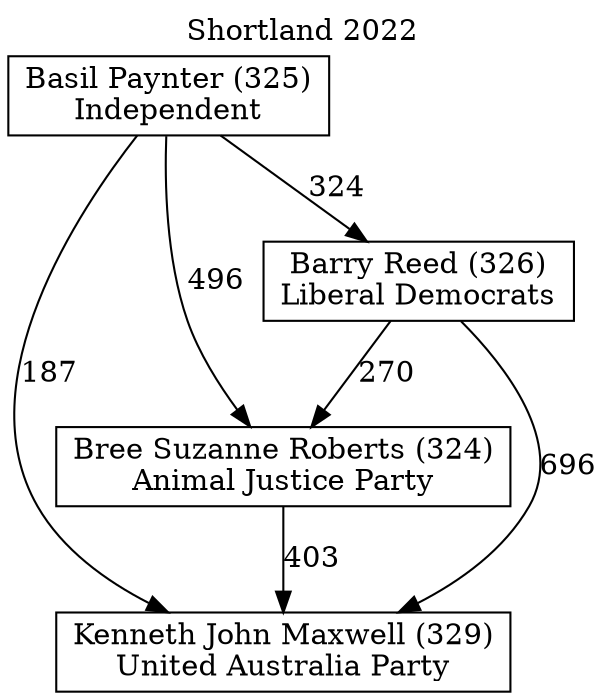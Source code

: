 // House preference flow
digraph "Kenneth John Maxwell (329)_Shortland_2022" {
	graph [label="Shortland 2022" labelloc=t mclimit=2]
	node [shape=box]
	"Kenneth John Maxwell (329)" [label="Kenneth John Maxwell (329)
United Australia Party"]
	"Bree Suzanne Roberts (324)" [label="Bree Suzanne Roberts (324)
Animal Justice Party"]
	"Barry Reed (326)" [label="Barry Reed (326)
Liberal Democrats"]
	"Basil Paynter (325)" [label="Basil Paynter (325)
Independent"]
	"Bree Suzanne Roberts (324)" -> "Kenneth John Maxwell (329)" [label=403]
	"Barry Reed (326)" -> "Bree Suzanne Roberts (324)" [label=270]
	"Basil Paynter (325)" -> "Barry Reed (326)" [label=324]
	"Barry Reed (326)" -> "Kenneth John Maxwell (329)" [label=696]
	"Basil Paynter (325)" -> "Kenneth John Maxwell (329)" [label=187]
	"Basil Paynter (325)" -> "Bree Suzanne Roberts (324)" [label=496]
}

